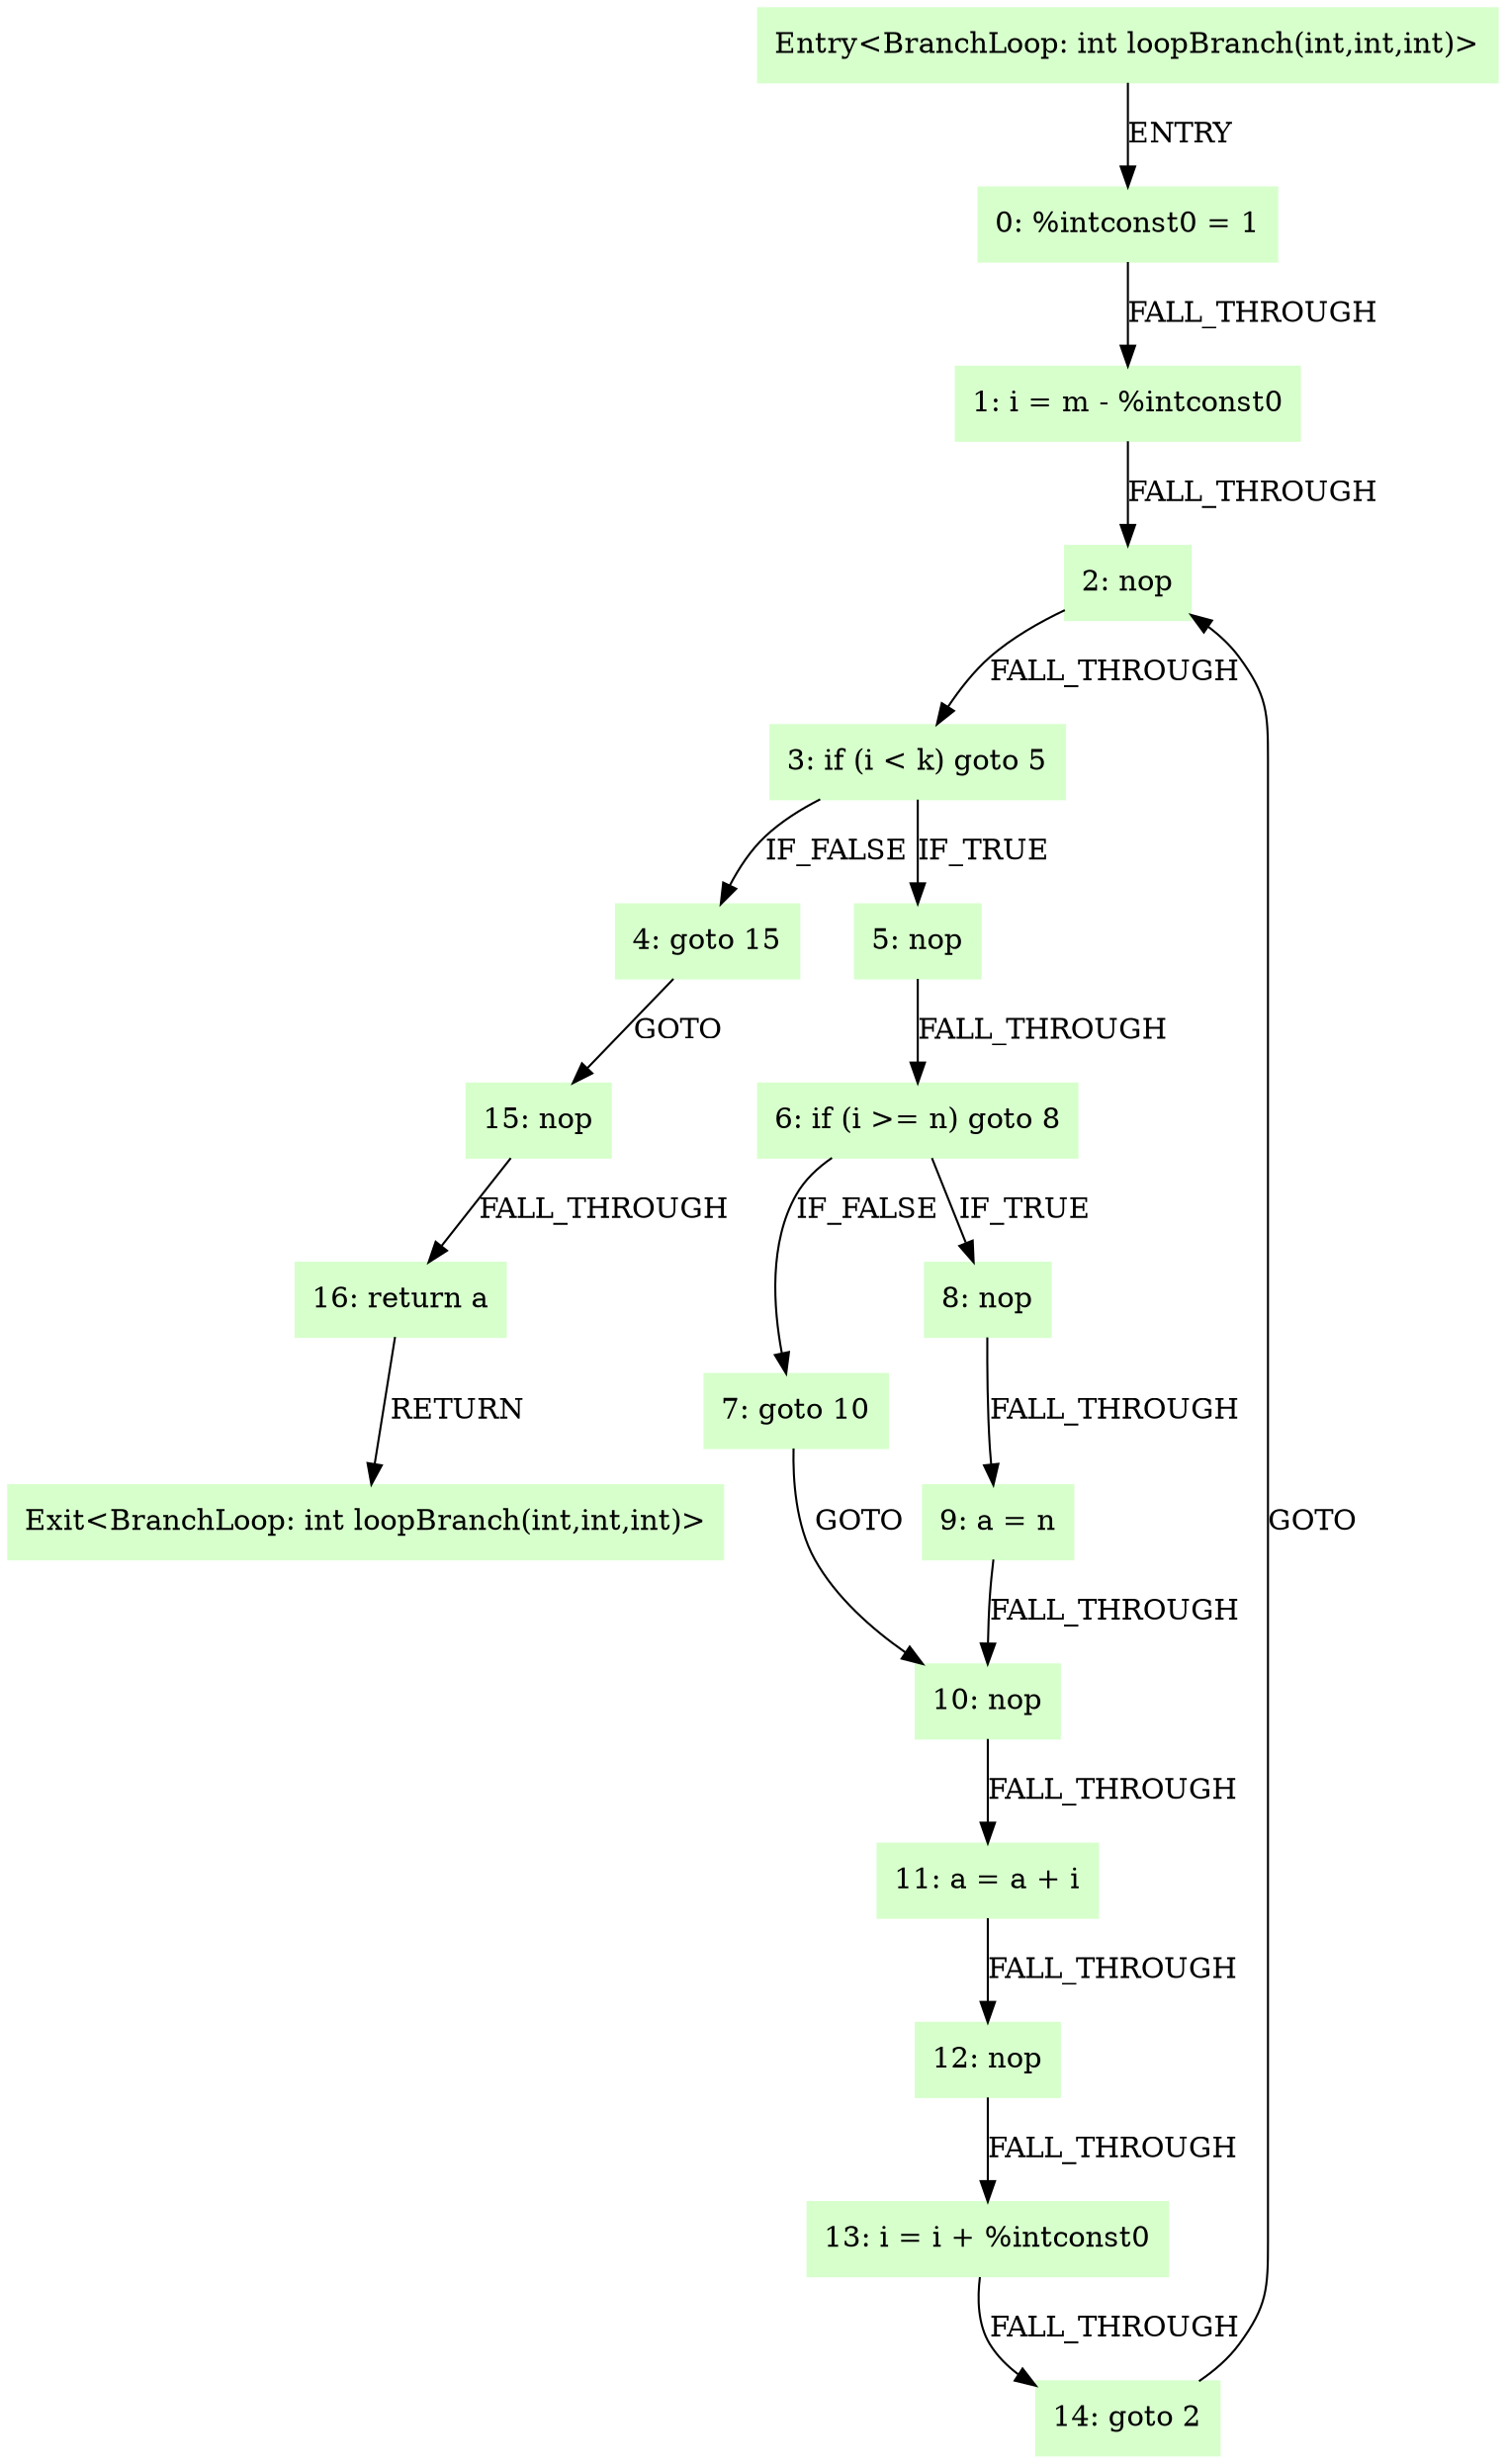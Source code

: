 digraph G {
  node [color=".3 .2 1.0",style=filled,shape=box,];
  "0" [label="Entry<BranchLoop: int loopBranch(int,int,int)>",];
  "1" [label="0: %intconst0 = 1",];
  "2" [label="1: i = m - %intconst0",];
  "3" [label="2: nop",];
  "4" [label="3: if (i < k) goto 5",];
  "5" [label="4: goto 15",];
  "6" [label="5: nop",];
  "7" [label="6: if (i >= n) goto 8",];
  "8" [label="7: goto 10",];
  "9" [label="8: nop",];
  "10" [label="9: a = n",];
  "11" [label="10: nop",];
  "12" [label="11: a = a + i",];
  "13" [label="12: nop",];
  "14" [label="13: i = i + %intconst0",];
  "15" [label="14: goto 2",];
  "16" [label="15: nop",];
  "17" [label="16: return a",];
  "18" [label="Exit<BranchLoop: int loopBranch(int,int,int)>",];
  "0" -> "1" [label="ENTRY",];
  "1" -> "2" [label="FALL_THROUGH",];
  "2" -> "3" [label="FALL_THROUGH",];
  "3" -> "4" [label="FALL_THROUGH",];
  "4" -> "6" [label="IF_TRUE",];
  "4" -> "5" [label="IF_FALSE",];
  "5" -> "16" [label="GOTO",];
  "6" -> "7" [label="FALL_THROUGH",];
  "7" -> "9" [label="IF_TRUE",];
  "7" -> "8" [label="IF_FALSE",];
  "8" -> "11" [label="GOTO",];
  "9" -> "10" [label="FALL_THROUGH",];
  "10" -> "11" [label="FALL_THROUGH",];
  "11" -> "12" [label="FALL_THROUGH",];
  "12" -> "13" [label="FALL_THROUGH",];
  "13" -> "14" [label="FALL_THROUGH",];
  "14" -> "15" [label="FALL_THROUGH",];
  "15" -> "3" [label="GOTO",];
  "16" -> "17" [label="FALL_THROUGH",];
  "17" -> "18" [label="RETURN",];
}
